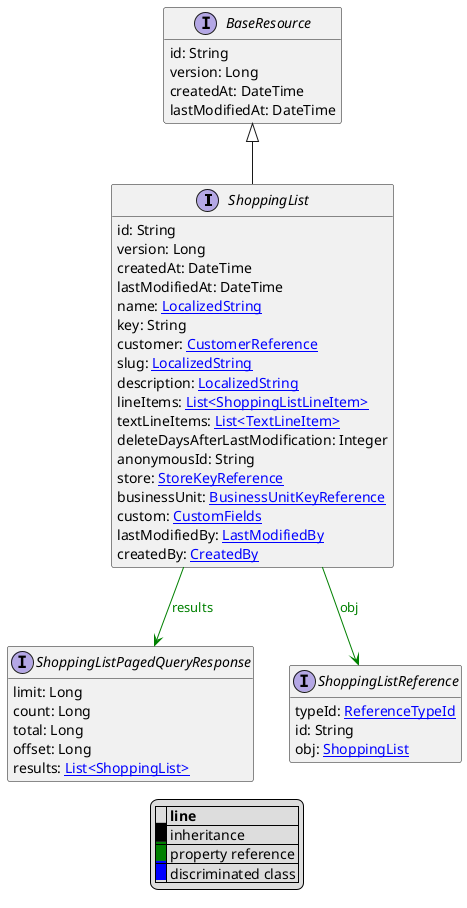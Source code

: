 @startuml

hide empty fields
hide empty methods
legend
|= |= line |
|<back:black>   </back>| inheritance |
|<back:green>   </back>| property reference |
|<back:blue>   </back>| discriminated class |
endlegend
interface ShoppingList [[ShoppingList.svg]] extends BaseResource {
    id: String
    version: Long
    createdAt: DateTime
    lastModifiedAt: DateTime
    name: [[LocalizedString.svg LocalizedString]]
    key: String
    customer: [[CustomerReference.svg CustomerReference]]
    slug: [[LocalizedString.svg LocalizedString]]
    description: [[LocalizedString.svg LocalizedString]]
    lineItems: [[ShoppingListLineItem.svg List<ShoppingListLineItem>]]
    textLineItems: [[TextLineItem.svg List<TextLineItem>]]
    deleteDaysAfterLastModification: Integer
    anonymousId: String
    store: [[StoreKeyReference.svg StoreKeyReference]]
    businessUnit: [[BusinessUnitKeyReference.svg BusinessUnitKeyReference]]
    custom: [[CustomFields.svg CustomFields]]
    lastModifiedBy: [[LastModifiedBy.svg LastModifiedBy]]
    createdBy: [[CreatedBy.svg CreatedBy]]
}
interface BaseResource [[BaseResource.svg]]  {
    id: String
    version: Long
    createdAt: DateTime
    lastModifiedAt: DateTime
}


interface ShoppingListPagedQueryResponse [[ShoppingListPagedQueryResponse.svg]]  {
    limit: Long
    count: Long
    total: Long
    offset: Long
    results: [[ShoppingList.svg List<ShoppingList>]]
}
interface ShoppingListReference [[ShoppingListReference.svg]]  {
    typeId: [[ReferenceTypeId.svg ReferenceTypeId]]
    id: String
    obj: [[ShoppingList.svg ShoppingList]]
}

ShoppingList --> ShoppingListPagedQueryResponse #green;text:green : "results"
ShoppingList --> ShoppingListReference #green;text:green : "obj"
@enduml
